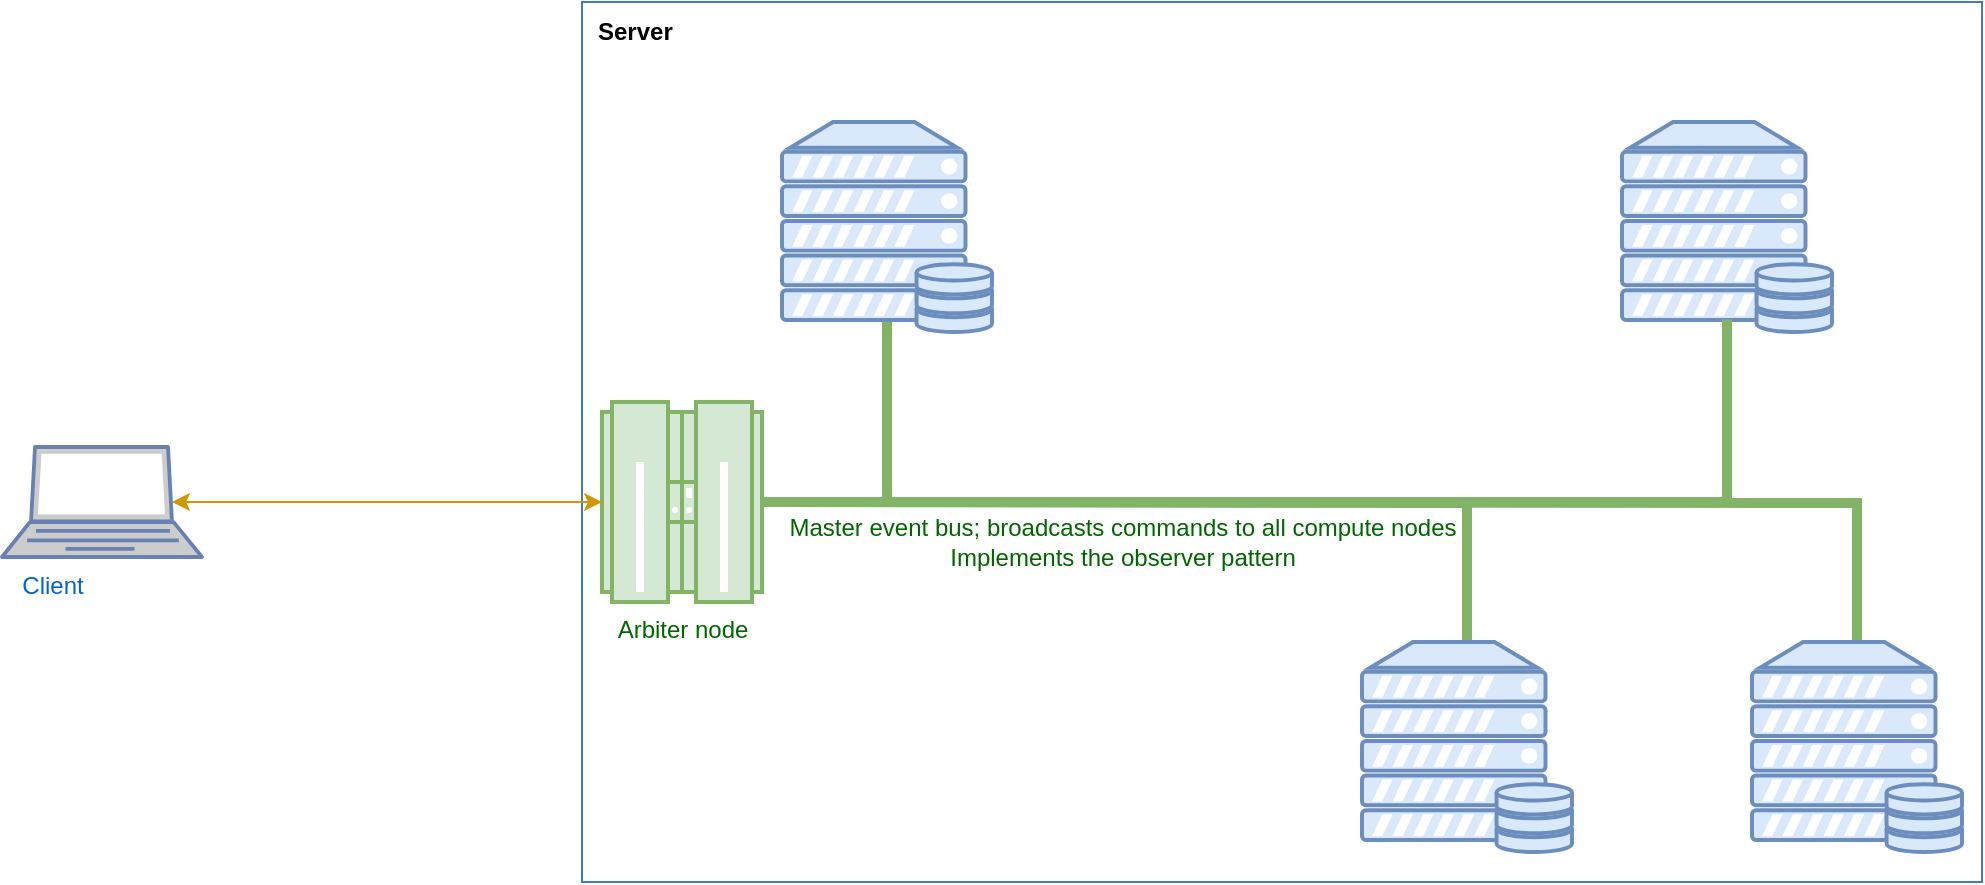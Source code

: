 <mxfile version="12.5.6" type="device"><diagram id="0d7cefc2-ccd6-e077-73ed-a8e48b0cddf6" name="Page-1"><mxGraphModel dx="2591" dy="782" grid="1" gridSize="10" guides="1" tooltips="1" connect="1" arrows="1" fold="1" page="1" pageScale="1" pageWidth="1169" pageHeight="827" background="#ffffff" math="0" shadow="0"><root><mxCell id="0"/><mxCell id="1" parent="0"/><mxCell id="hOeGJDAs-VXAEjnYUpsm-121" style="edgeStyle=orthogonalEdgeStyle;rounded=0;orthogonalLoop=1;jettySize=auto;html=1;exitX=1;exitY=0.5;exitDx=0;exitDy=0;endArrow=none;endFill=0;fillColor=#d5e8d4;strokeColor=#82b366;strokeWidth=5;entryX=0.5;entryY=0;entryDx=0;entryDy=0;entryPerimeter=0;" parent="1" target="GenqQEfKNNjHNqVeEdLy-16" edge="1"><mxGeometry relative="1" as="geometry"><mxPoint x="260" y="410" as="sourcePoint"/><mxPoint x="630" y="490" as="targetPoint"/></mxGeometry></mxCell><mxCell id="hOeGJDAs-VXAEjnYUpsm-122" style="edgeStyle=orthogonalEdgeStyle;rounded=0;orthogonalLoop=1;jettySize=auto;html=1;endArrow=none;endFill=0;fillColor=#d5e8d4;strokeColor=#82b366;strokeWidth=5;" parent="1" target="GenqQEfKNNjHNqVeEdLy-17" edge="1"><mxGeometry relative="1" as="geometry"><mxPoint x="810" y="480" as="targetPoint"/><mxPoint x="260" y="410" as="sourcePoint"/></mxGeometry></mxCell><mxCell id="hOeGJDAs-VXAEjnYUpsm-123" style="edgeStyle=orthogonalEdgeStyle;rounded=0;orthogonalLoop=1;jettySize=auto;html=1;exitX=1;exitY=0.5;exitDx=0;exitDy=0;entryX=0.5;entryY=0.94;entryDx=0;entryDy=0;endArrow=none;endFill=0;fillColor=#d5e8d4;strokeColor=#82b366;strokeWidth=5;entryPerimeter=0;" parent="1" target="GenqQEfKNNjHNqVeEdLy-10" edge="1"><mxGeometry relative="1" as="geometry"><mxPoint x="260" y="410" as="sourcePoint"/><mxPoint x="630" y="340" as="targetPoint"/><Array as="points"><mxPoint x="313" y="410"/></Array></mxGeometry></mxCell><mxCell id="hOeGJDAs-VXAEjnYUpsm-127" value="Server" style="swimlane;fontStyle=1;horizontal=1;collapsible=0;startSize=28;swimlaneLine=0;swimlaneFillColor=none;fillColor=none;rounded=0;whiteSpace=wrap;html=1;absoluteArcSize=1;arcSize=12;strokeColor=#417CB9;verticalAlign=top;align=left;spacingLeft=6;spacingTop=1;dashed=0;strokeWidth=1;fontColor=#000000;labelBackgroundColor=none;" parent="1" vertex="1"><mxGeometry x="160" y="160" width="700" height="440" as="geometry"/></mxCell><mxCell id="GenqQEfKNNjHNqVeEdLy-6" value="&lt;font color=&quot;#006600&quot;&gt;Arbiter node&lt;/font&gt;" style="verticalAlign=top;verticalLabelPosition=bottom;labelPosition=center;align=center;html=1;outlineConnect=0;fillColor=#d5e8d4;strokeColor=#82b366;gradientDirection=north;strokeWidth=2;shape=mxgraph.networks.mainframe;" parent="hOeGJDAs-VXAEjnYUpsm-127" vertex="1"><mxGeometry x="10" y="200" width="80" height="100" as="geometry"/></mxCell><mxCell id="GenqQEfKNNjHNqVeEdLy-12" value="" style="verticalAlign=top;verticalLabelPosition=bottom;labelPosition=center;align=center;html=1;outlineConnect=0;fillColor=#dae8fc;strokeColor=#6c8ebf;gradientDirection=north;strokeWidth=2;shape=mxgraph.networks.server_storage;" parent="hOeGJDAs-VXAEjnYUpsm-127" vertex="1"><mxGeometry x="520" y="60" width="105" height="105" as="geometry"/></mxCell><mxCell id="GenqQEfKNNjHNqVeEdLy-16" value="" style="verticalAlign=top;verticalLabelPosition=bottom;labelPosition=center;align=center;html=1;outlineConnect=0;fillColor=#dae8fc;strokeColor=#6c8ebf;gradientDirection=north;strokeWidth=2;shape=mxgraph.networks.server_storage;" parent="hOeGJDAs-VXAEjnYUpsm-127" vertex="1"><mxGeometry x="390" y="320" width="105" height="105" as="geometry"/></mxCell><mxCell id="GenqQEfKNNjHNqVeEdLy-17" value="" style="verticalAlign=top;verticalLabelPosition=bottom;labelPosition=center;align=center;html=1;outlineConnect=0;fillColor=#dae8fc;strokeColor=#6c8ebf;gradientDirection=north;strokeWidth=2;shape=mxgraph.networks.server_storage;" parent="hOeGJDAs-VXAEjnYUpsm-127" vertex="1"><mxGeometry x="585" y="320" width="105" height="105" as="geometry"/></mxCell><mxCell id="hOeGJDAs-VXAEjnYUpsm-124" style="edgeStyle=orthogonalEdgeStyle;rounded=0;orthogonalLoop=1;jettySize=auto;html=1;exitX=1;exitY=0.5;exitDx=0;exitDy=0;entryX=0.5;entryY=0.94;entryDx=0;entryDy=0;endArrow=none;endFill=0;fillColor=#d5e8d4;strokeColor=#82b366;strokeWidth=5;exitPerimeter=0;entryPerimeter=0;" parent="hOeGJDAs-VXAEjnYUpsm-127" source="GenqQEfKNNjHNqVeEdLy-6" target="GenqQEfKNNjHNqVeEdLy-12" edge="1"><mxGeometry relative="1" as="geometry"><mxPoint x="100" y="250" as="sourcePoint"/><mxPoint x="650" y="180" as="targetPoint"/></mxGeometry></mxCell><mxCell id="hOeGJDAs-VXAEjnYUpsm-125" value="&lt;div&gt;Master event bus; broadcasts commands to all compute nodes&lt;/div&gt;&lt;div&gt;Implements the observer pattern&lt;br&gt;&lt;/div&gt;" style="text;html=1;align=center;verticalAlign=middle;resizable=0;points=[];labelBackgroundColor=none;fontColor=#006600;" parent="hOeGJDAs-VXAEjnYUpsm-124" vertex="1" connectable="0"><mxGeometry x="-0.594" y="-3" relative="1" as="geometry"><mxPoint x="63" y="17" as="offset"/></mxGeometry></mxCell><mxCell id="GenqQEfKNNjHNqVeEdLy-10" value="" style="verticalAlign=top;verticalLabelPosition=bottom;labelPosition=center;align=center;html=1;outlineConnect=0;fillColor=#dae8fc;strokeColor=#6c8ebf;gradientDirection=north;strokeWidth=2;shape=mxgraph.networks.server_storage;" parent="hOeGJDAs-VXAEjnYUpsm-127" vertex="1"><mxGeometry x="100" y="60" width="105" height="105" as="geometry"/></mxCell><mxCell id="GenqQEfKNNjHNqVeEdLy-7" style="edgeStyle=orthogonalEdgeStyle;rounded=0;orthogonalLoop=1;jettySize=auto;html=1;exitX=0.85;exitY=0.5;exitDx=0;exitDy=0;exitPerimeter=0;entryX=0;entryY=0.5;entryDx=0;entryDy=0;entryPerimeter=0;strokeColor=#D19700;startArrow=classic;startFill=1;" parent="1" source="GenqQEfKNNjHNqVeEdLy-2" target="GenqQEfKNNjHNqVeEdLy-6" edge="1"><mxGeometry relative="1" as="geometry"/></mxCell><mxCell id="GenqQEfKNNjHNqVeEdLy-2" value="Client" style="fontColor=#0066CC;verticalAlign=top;verticalLabelPosition=bottom;labelPosition=center;align=center;html=1;outlineConnect=0;fillColor=#CCCCCC;strokeColor=#6881B3;gradientColor=none;gradientDirection=north;strokeWidth=2;shape=mxgraph.networks.laptop;spacingLeft=-50;" parent="1" vertex="1"><mxGeometry x="-130" y="382.5" width="100" height="55" as="geometry"/></mxCell></root></mxGraphModel></diagram></mxfile>